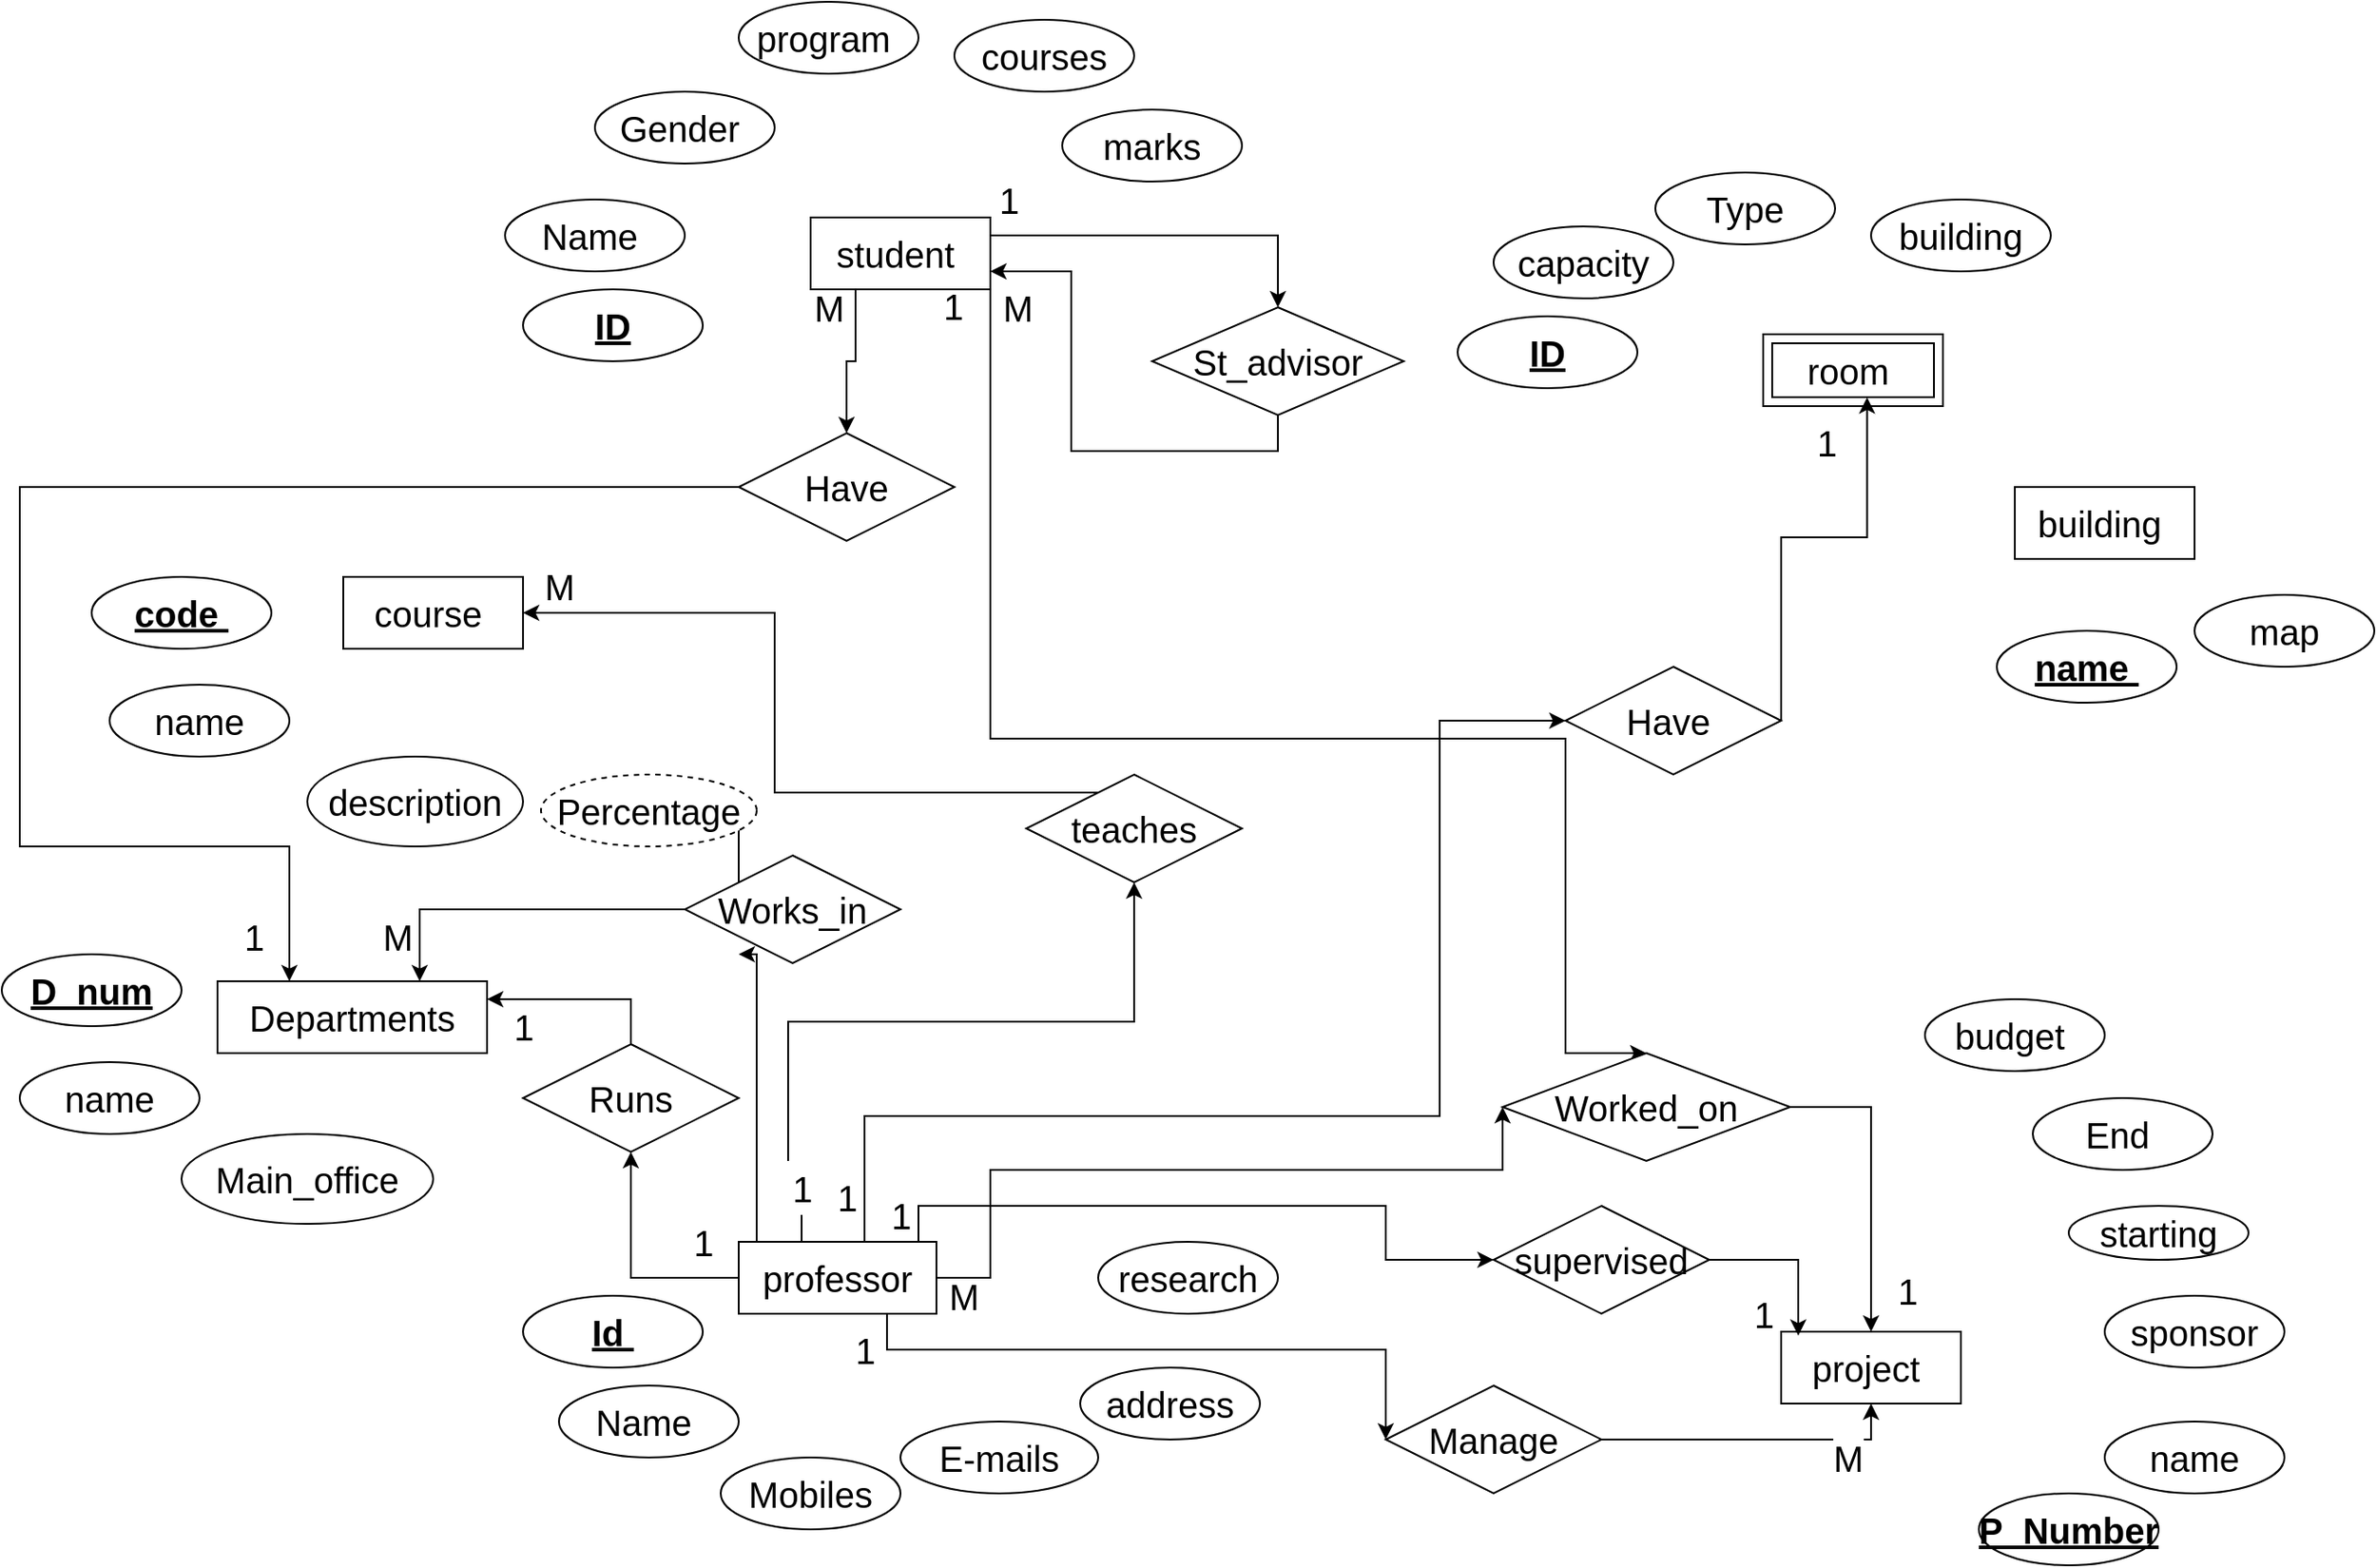 <mxfile version="14.6.13" type="github">
  <diagram id="R2lEEEUBdFMjLlhIrx00" name="Page-1">
    <mxGraphModel dx="2614" dy="1979" grid="1" gridSize="10" guides="1" tooltips="1" connect="1" arrows="1" fold="1" page="1" pageScale="1" pageWidth="850" pageHeight="1100" math="0" shadow="0" extFonts="Permanent Marker^https://fonts.googleapis.com/css?family=Permanent+Marker">
      <root>
        <mxCell id="0" />
        <mxCell id="1" parent="0" />
        <mxCell id="NNV8wbCFqwEBxxj62G1I-64" style="edgeStyle=orthogonalEdgeStyle;rounded=0;orthogonalLoop=1;jettySize=auto;html=1;exitX=1;exitY=0;exitDx=0;exitDy=0;entryX=0;entryY=0.5;entryDx=0;entryDy=0;fontSize=20;" edge="1" parent="1" source="NNV8wbCFqwEBxxj62G1I-1" target="NNV8wbCFqwEBxxj62G1I-41">
          <mxGeometry relative="1" as="geometry">
            <Array as="points">
              <mxPoint x="240" y="370" />
              <mxPoint x="240" y="300" />
              <mxPoint x="560" y="300" />
              <mxPoint x="560" y="80" />
            </Array>
          </mxGeometry>
        </mxCell>
        <mxCell id="NNV8wbCFqwEBxxj62G1I-68" style="edgeStyle=orthogonalEdgeStyle;rounded=0;orthogonalLoop=1;jettySize=auto;html=1;exitX=0.25;exitY=0;exitDx=0;exitDy=0;fontSize=20;entryX=0.5;entryY=1;entryDx=0;entryDy=0;startArrow=none;" edge="1" parent="1" source="NNV8wbCFqwEBxxj62G1I-71" target="NNV8wbCFqwEBxxj62G1I-42">
          <mxGeometry relative="1" as="geometry">
            <mxPoint x="290" y="160" as="targetPoint" />
          </mxGeometry>
        </mxCell>
        <mxCell id="NNV8wbCFqwEBxxj62G1I-72" style="edgeStyle=orthogonalEdgeStyle;rounded=0;orthogonalLoop=1;jettySize=auto;html=1;exitX=1;exitY=0;exitDx=0;exitDy=0;entryX=0;entryY=0.5;entryDx=0;entryDy=0;fontSize=20;" edge="1" parent="1" source="NNV8wbCFqwEBxxj62G1I-1" target="NNV8wbCFqwEBxxj62G1I-43">
          <mxGeometry relative="1" as="geometry">
            <Array as="points">
              <mxPoint x="270" y="370" />
              <mxPoint x="270" y="350" />
              <mxPoint x="530" y="350" />
              <mxPoint x="530" y="380" />
            </Array>
          </mxGeometry>
        </mxCell>
        <mxCell id="NNV8wbCFqwEBxxj62G1I-76" style="edgeStyle=orthogonalEdgeStyle;rounded=0;orthogonalLoop=1;jettySize=auto;html=1;exitX=1;exitY=0.5;exitDx=0;exitDy=0;entryX=0;entryY=0.5;entryDx=0;entryDy=0;fontSize=20;" edge="1" parent="1" source="NNV8wbCFqwEBxxj62G1I-1" target="NNV8wbCFqwEBxxj62G1I-44">
          <mxGeometry relative="1" as="geometry">
            <Array as="points">
              <mxPoint x="310" y="390" />
              <mxPoint x="310" y="330" />
              <mxPoint x="595" y="330" />
            </Array>
          </mxGeometry>
        </mxCell>
        <mxCell id="NNV8wbCFqwEBxxj62G1I-82" style="edgeStyle=orthogonalEdgeStyle;rounded=0;orthogonalLoop=1;jettySize=auto;html=1;exitX=0.75;exitY=1;exitDx=0;exitDy=0;entryX=0;entryY=0.5;entryDx=0;entryDy=0;fontSize=20;" edge="1" parent="1" source="NNV8wbCFqwEBxxj62G1I-1" target="NNV8wbCFqwEBxxj62G1I-81">
          <mxGeometry relative="1" as="geometry">
            <Array as="points">
              <mxPoint x="252" y="430" />
              <mxPoint x="530" y="430" />
            </Array>
          </mxGeometry>
        </mxCell>
        <mxCell id="NNV8wbCFqwEBxxj62G1I-94" style="edgeStyle=orthogonalEdgeStyle;rounded=0;orthogonalLoop=1;jettySize=auto;html=1;exitX=0;exitY=0.5;exitDx=0;exitDy=0;entryX=0.5;entryY=1;entryDx=0;entryDy=0;fontSize=20;" edge="1" parent="1" source="NNV8wbCFqwEBxxj62G1I-1" target="NNV8wbCFqwEBxxj62G1I-93">
          <mxGeometry relative="1" as="geometry" />
        </mxCell>
        <mxCell id="NNV8wbCFqwEBxxj62G1I-99" style="edgeStyle=orthogonalEdgeStyle;rounded=0;orthogonalLoop=1;jettySize=auto;html=1;exitX=0;exitY=0;exitDx=0;exitDy=0;fontSize=20;" edge="1" parent="1" source="NNV8wbCFqwEBxxj62G1I-1">
          <mxGeometry relative="1" as="geometry">
            <mxPoint x="170" y="210" as="targetPoint" />
            <Array as="points">
              <mxPoint x="180" y="370" />
            </Array>
          </mxGeometry>
        </mxCell>
        <mxCell id="NNV8wbCFqwEBxxj62G1I-1" value="professor" style="whiteSpace=wrap;html=1;align=center;fontSize=20;fontStyle=0" vertex="1" parent="1">
          <mxGeometry x="170" y="370" width="110" height="40" as="geometry" />
        </mxCell>
        <mxCell id="NNV8wbCFqwEBxxj62G1I-3" value="building&amp;nbsp;" style="whiteSpace=wrap;html=1;align=center;fontSize=20;fontStyle=0" vertex="1" parent="1">
          <mxGeometry x="880" y="-50" width="100" height="40" as="geometry" />
        </mxCell>
        <mxCell id="NNV8wbCFqwEBxxj62G1I-90" style="edgeStyle=orthogonalEdgeStyle;rounded=0;orthogonalLoop=1;jettySize=auto;html=1;exitX=0.75;exitY=1;exitDx=0;exitDy=0;entryX=0.5;entryY=0;entryDx=0;entryDy=0;fontSize=20;" edge="1" parent="1" source="NNV8wbCFqwEBxxj62G1I-4" target="NNV8wbCFqwEBxxj62G1I-44">
          <mxGeometry relative="1" as="geometry">
            <Array as="points">
              <mxPoint x="310" y="-160" />
              <mxPoint x="310" y="90" />
              <mxPoint x="630" y="90" />
              <mxPoint x="630" y="265" />
            </Array>
          </mxGeometry>
        </mxCell>
        <mxCell id="NNV8wbCFqwEBxxj62G1I-91" value="1" style="edgeLabel;html=1;align=center;verticalAlign=middle;resizable=0;points=[];fontSize=20;" vertex="1" connectable="0" parent="NNV8wbCFqwEBxxj62G1I-90">
          <mxGeometry x="-0.99" y="-9" relative="1" as="geometry">
            <mxPoint as="offset" />
          </mxGeometry>
        </mxCell>
        <mxCell id="NNV8wbCFqwEBxxj62G1I-106" style="edgeStyle=orthogonalEdgeStyle;rounded=0;orthogonalLoop=1;jettySize=auto;html=1;exitX=0.25;exitY=1;exitDx=0;exitDy=0;fontSize=20;" edge="1" parent="1" source="NNV8wbCFqwEBxxj62G1I-4" target="NNV8wbCFqwEBxxj62G1I-46">
          <mxGeometry relative="1" as="geometry" />
        </mxCell>
        <mxCell id="NNV8wbCFqwEBxxj62G1I-110" style="edgeStyle=orthogonalEdgeStyle;rounded=0;orthogonalLoop=1;jettySize=auto;html=1;exitX=1;exitY=0.25;exitDx=0;exitDy=0;entryX=0.5;entryY=0;entryDx=0;entryDy=0;fontSize=20;" edge="1" parent="1" source="NNV8wbCFqwEBxxj62G1I-4" target="NNV8wbCFqwEBxxj62G1I-47">
          <mxGeometry relative="1" as="geometry" />
        </mxCell>
        <mxCell id="NNV8wbCFqwEBxxj62G1I-4" value="student&amp;nbsp;" style="whiteSpace=wrap;html=1;align=center;fontSize=20;fontStyle=0" vertex="1" parent="1">
          <mxGeometry x="210" y="-200" width="100" height="40" as="geometry" />
        </mxCell>
        <mxCell id="NNV8wbCFqwEBxxj62G1I-5" value="project&amp;nbsp;" style="whiteSpace=wrap;html=1;align=center;fontSize=20;fontStyle=0" vertex="1" parent="1">
          <mxGeometry x="750" y="420" width="100" height="40" as="geometry" />
        </mxCell>
        <mxCell id="NNV8wbCFqwEBxxj62G1I-8" value="course&amp;nbsp;" style="whiteSpace=wrap;html=1;align=center;fontSize=20;fontStyle=0" vertex="1" parent="1">
          <mxGeometry x="-50" width="100" height="40" as="geometry" />
        </mxCell>
        <mxCell id="NNV8wbCFqwEBxxj62G1I-10" value="courses" style="ellipse;whiteSpace=wrap;html=1;align=center;fontSize=20;fontStyle=0" vertex="1" parent="1">
          <mxGeometry x="290" y="-310" width="100" height="40" as="geometry" />
        </mxCell>
        <mxCell id="NNV8wbCFqwEBxxj62G1I-11" value="program&amp;nbsp;" style="ellipse;whiteSpace=wrap;html=1;align=center;fontStyle=0;fontSize=20;" vertex="1" parent="1">
          <mxGeometry x="170" y="-320" width="100" height="40" as="geometry" />
        </mxCell>
        <mxCell id="NNV8wbCFqwEBxxj62G1I-12" value="Gender&amp;nbsp;" style="ellipse;whiteSpace=wrap;html=1;align=center;fontStyle=0;fontSize=20;" vertex="1" parent="1">
          <mxGeometry x="90" y="-270" width="100" height="40" as="geometry" />
        </mxCell>
        <mxCell id="NNV8wbCFqwEBxxj62G1I-13" value="Name&amp;nbsp;" style="ellipse;whiteSpace=wrap;html=1;align=center;fontStyle=0;fontSize=20;" vertex="1" parent="1">
          <mxGeometry x="40" y="-210" width="100" height="40" as="geometry" />
        </mxCell>
        <mxCell id="NNV8wbCFqwEBxxj62G1I-14" value="marks" style="ellipse;whiteSpace=wrap;html=1;align=center;fontStyle=0;fontSize=20;" vertex="1" parent="1">
          <mxGeometry x="350" y="-260" width="100" height="40" as="geometry" />
        </mxCell>
        <mxCell id="NNV8wbCFqwEBxxj62G1I-15" value="description" style="ellipse;whiteSpace=wrap;html=1;align=center;fontStyle=0;fontSize=20;" vertex="1" parent="1">
          <mxGeometry x="-70" y="100" width="120" height="50" as="geometry" />
        </mxCell>
        <mxCell id="NNV8wbCFqwEBxxj62G1I-16" value="code&amp;nbsp;" style="ellipse;whiteSpace=wrap;html=1;align=center;fontStyle=5;fontSize=20;" vertex="1" parent="1">
          <mxGeometry x="-190" width="100" height="40" as="geometry" />
        </mxCell>
        <mxCell id="NNV8wbCFqwEBxxj62G1I-17" value="name" style="ellipse;whiteSpace=wrap;html=1;align=center;fontStyle=0;fontSize=20;" vertex="1" parent="1">
          <mxGeometry x="-180" y="60" width="100" height="40" as="geometry" />
        </mxCell>
        <mxCell id="NNV8wbCFqwEBxxj62G1I-18" value="ID" style="ellipse;whiteSpace=wrap;html=1;align=center;fontSize=20;fontStyle=5" vertex="1" parent="1">
          <mxGeometry x="50" y="-160" width="100" height="40" as="geometry" />
        </mxCell>
        <mxCell id="NNV8wbCFqwEBxxj62G1I-19" value="Id&amp;nbsp;" style="ellipse;whiteSpace=wrap;html=1;align=center;fontSize=20;fontStyle=5" vertex="1" parent="1">
          <mxGeometry x="50" y="400" width="100" height="40" as="geometry" />
        </mxCell>
        <mxCell id="NNV8wbCFqwEBxxj62G1I-20" value="Mobiles" style="ellipse;whiteSpace=wrap;html=1;align=center;fontSize=20;" vertex="1" parent="1">
          <mxGeometry x="160" y="490" width="100" height="40" as="geometry" />
        </mxCell>
        <mxCell id="NNV8wbCFqwEBxxj62G1I-21" value="Name&amp;nbsp;" style="ellipse;whiteSpace=wrap;html=1;align=center;fontSize=20;" vertex="1" parent="1">
          <mxGeometry x="70" y="450" width="100" height="40" as="geometry" />
        </mxCell>
        <mxCell id="NNV8wbCFqwEBxxj62G1I-22" value="E-mails" style="ellipse;whiteSpace=wrap;html=1;align=center;fontSize=20;" vertex="1" parent="1">
          <mxGeometry x="260" y="470" width="110" height="40" as="geometry" />
        </mxCell>
        <mxCell id="NNV8wbCFqwEBxxj62G1I-23" value="address" style="ellipse;whiteSpace=wrap;html=1;align=center;fontSize=20;" vertex="1" parent="1">
          <mxGeometry x="360" y="440" width="100" height="40" as="geometry" />
        </mxCell>
        <mxCell id="NNV8wbCFqwEBxxj62G1I-24" value="research" style="ellipse;whiteSpace=wrap;html=1;align=center;fontSize=20;" vertex="1" parent="1">
          <mxGeometry x="370" y="370" width="100" height="40" as="geometry" />
        </mxCell>
        <mxCell id="NNV8wbCFqwEBxxj62G1I-25" value="map" style="ellipse;whiteSpace=wrap;html=1;align=center;fontSize=20;" vertex="1" parent="1">
          <mxGeometry x="980" y="10" width="100" height="40" as="geometry" />
        </mxCell>
        <mxCell id="NNV8wbCFqwEBxxj62G1I-26" value="&lt;u&gt;&lt;b&gt;name&amp;nbsp;&lt;/b&gt;&lt;/u&gt;" style="ellipse;whiteSpace=wrap;html=1;align=center;fontSize=20;" vertex="1" parent="1">
          <mxGeometry x="870" y="30" width="100" height="40" as="geometry" />
        </mxCell>
        <mxCell id="NNV8wbCFqwEBxxj62G1I-27" value="starting" style="ellipse;whiteSpace=wrap;html=1;align=center;fontSize=20;" vertex="1" parent="1">
          <mxGeometry x="910" y="350" width="100" height="30" as="geometry" />
        </mxCell>
        <mxCell id="NNV8wbCFqwEBxxj62G1I-28" value="sponsor" style="ellipse;whiteSpace=wrap;html=1;align=center;fontSize=20;" vertex="1" parent="1">
          <mxGeometry x="930" y="400" width="100" height="40" as="geometry" />
        </mxCell>
        <mxCell id="NNV8wbCFqwEBxxj62G1I-29" value="name" style="ellipse;whiteSpace=wrap;html=1;align=center;fontSize=20;" vertex="1" parent="1">
          <mxGeometry x="930" y="470" width="100" height="40" as="geometry" />
        </mxCell>
        <mxCell id="NNV8wbCFqwEBxxj62G1I-30" value="P_Number" style="ellipse;whiteSpace=wrap;html=1;align=center;fontSize=20;fontStyle=5" vertex="1" parent="1">
          <mxGeometry x="860" y="510" width="100" height="40" as="geometry" />
        </mxCell>
        <mxCell id="NNV8wbCFqwEBxxj62G1I-31" value="End&amp;nbsp;" style="ellipse;whiteSpace=wrap;html=1;align=center;fontSize=20;" vertex="1" parent="1">
          <mxGeometry x="890" y="290" width="100" height="40" as="geometry" />
        </mxCell>
        <mxCell id="NNV8wbCFqwEBxxj62G1I-32" value="budget&amp;nbsp;" style="ellipse;whiteSpace=wrap;html=1;align=center;fontSize=20;" vertex="1" parent="1">
          <mxGeometry x="830" y="235" width="100" height="40" as="geometry" />
        </mxCell>
        <mxCell id="NNV8wbCFqwEBxxj62G1I-33" value="Type" style="ellipse;whiteSpace=wrap;html=1;align=center;fontSize=20;" vertex="1" parent="1">
          <mxGeometry x="680" y="-225" width="100" height="40" as="geometry" />
        </mxCell>
        <mxCell id="NNV8wbCFqwEBxxj62G1I-34" value="building" style="ellipse;whiteSpace=wrap;html=1;align=center;fontSize=20;" vertex="1" parent="1">
          <mxGeometry x="800" y="-210" width="100" height="40" as="geometry" />
        </mxCell>
        <mxCell id="NNV8wbCFqwEBxxj62G1I-36" value="capacity" style="ellipse;whiteSpace=wrap;html=1;align=center;fontSize=20;" vertex="1" parent="1">
          <mxGeometry x="590" y="-195" width="100" height="40" as="geometry" />
        </mxCell>
        <mxCell id="NNV8wbCFqwEBxxj62G1I-38" value="ID" style="ellipse;whiteSpace=wrap;html=1;align=center;fontSize=20;fontStyle=5" vertex="1" parent="1">
          <mxGeometry x="570" y="-145" width="100" height="40" as="geometry" />
        </mxCell>
        <mxCell id="NNV8wbCFqwEBxxj62G1I-40" value="room&amp;nbsp;" style="shape=ext;margin=3;double=1;whiteSpace=wrap;html=1;align=center;fontSize=20;" vertex="1" parent="1">
          <mxGeometry x="740" y="-135" width="100" height="40" as="geometry" />
        </mxCell>
        <mxCell id="NNV8wbCFqwEBxxj62G1I-65" style="edgeStyle=orthogonalEdgeStyle;rounded=0;orthogonalLoop=1;jettySize=auto;html=1;fontSize=20;entryX=0.578;entryY=0.878;entryDx=0;entryDy=0;entryPerimeter=0;" edge="1" parent="1" source="NNV8wbCFqwEBxxj62G1I-41" target="NNV8wbCFqwEBxxj62G1I-40">
          <mxGeometry relative="1" as="geometry">
            <mxPoint x="800" y="-70.0" as="targetPoint" />
            <Array as="points">
              <mxPoint x="750" y="-22" />
              <mxPoint x="798" y="-22" />
            </Array>
          </mxGeometry>
        </mxCell>
        <mxCell id="NNV8wbCFqwEBxxj62G1I-41" value="Have&amp;nbsp;" style="shape=rhombus;perimeter=rhombusPerimeter;whiteSpace=wrap;html=1;align=center;fontSize=20;" vertex="1" parent="1">
          <mxGeometry x="630" y="50" width="120" height="60" as="geometry" />
        </mxCell>
        <mxCell id="NNV8wbCFqwEBxxj62G1I-69" style="edgeStyle=orthogonalEdgeStyle;rounded=0;orthogonalLoop=1;jettySize=auto;html=1;entryX=1;entryY=0.5;entryDx=0;entryDy=0;fontSize=20;" edge="1" parent="1" source="NNV8wbCFqwEBxxj62G1I-42" target="NNV8wbCFqwEBxxj62G1I-8">
          <mxGeometry relative="1" as="geometry">
            <Array as="points">
              <mxPoint x="190" y="120" />
              <mxPoint x="190" y="20" />
            </Array>
          </mxGeometry>
        </mxCell>
        <mxCell id="NNV8wbCFqwEBxxj62G1I-42" value="teaches" style="shape=rhombus;perimeter=rhombusPerimeter;whiteSpace=wrap;html=1;align=center;fontSize=20;" vertex="1" parent="1">
          <mxGeometry x="330" y="110" width="120" height="60" as="geometry" />
        </mxCell>
        <mxCell id="NNV8wbCFqwEBxxj62G1I-73" style="edgeStyle=orthogonalEdgeStyle;rounded=0;orthogonalLoop=1;jettySize=auto;html=1;exitX=1;exitY=0.5;exitDx=0;exitDy=0;entryX=0.095;entryY=0.055;entryDx=0;entryDy=0;entryPerimeter=0;fontSize=20;" edge="1" parent="1" source="NNV8wbCFqwEBxxj62G1I-43" target="NNV8wbCFqwEBxxj62G1I-5">
          <mxGeometry relative="1" as="geometry" />
        </mxCell>
        <mxCell id="NNV8wbCFqwEBxxj62G1I-43" value="supervised" style="shape=rhombus;perimeter=rhombusPerimeter;whiteSpace=wrap;html=1;align=center;fontSize=20;" vertex="1" parent="1">
          <mxGeometry x="590" y="350" width="120" height="60" as="geometry" />
        </mxCell>
        <mxCell id="NNV8wbCFqwEBxxj62G1I-77" style="edgeStyle=orthogonalEdgeStyle;rounded=0;orthogonalLoop=1;jettySize=auto;html=1;exitX=1;exitY=0.5;exitDx=0;exitDy=0;entryX=0.5;entryY=0;entryDx=0;entryDy=0;fontSize=20;" edge="1" parent="1" source="NNV8wbCFqwEBxxj62G1I-44" target="NNV8wbCFqwEBxxj62G1I-5">
          <mxGeometry relative="1" as="geometry" />
        </mxCell>
        <mxCell id="NNV8wbCFqwEBxxj62G1I-80" value="1" style="edgeLabel;html=1;align=center;verticalAlign=middle;resizable=0;points=[];fontSize=20;" vertex="1" connectable="0" parent="NNV8wbCFqwEBxxj62G1I-77">
          <mxGeometry x="0.721" y="20" relative="1" as="geometry">
            <mxPoint as="offset" />
          </mxGeometry>
        </mxCell>
        <mxCell id="NNV8wbCFqwEBxxj62G1I-44" value="Worked_on" style="shape=rhombus;perimeter=rhombusPerimeter;whiteSpace=wrap;html=1;align=center;fontSize=20;" vertex="1" parent="1">
          <mxGeometry x="595" y="265" width="160" height="60" as="geometry" />
        </mxCell>
        <mxCell id="NNV8wbCFqwEBxxj62G1I-100" style="edgeStyle=orthogonalEdgeStyle;rounded=0;orthogonalLoop=1;jettySize=auto;html=1;entryX=0.75;entryY=0;entryDx=0;entryDy=0;fontSize=20;" edge="1" parent="1" source="NNV8wbCFqwEBxxj62G1I-45" target="NNV8wbCFqwEBxxj62G1I-84">
          <mxGeometry relative="1" as="geometry" />
        </mxCell>
        <mxCell id="NNV8wbCFqwEBxxj62G1I-104" style="edgeStyle=orthogonalEdgeStyle;rounded=0;orthogonalLoop=1;jettySize=auto;html=1;exitX=0;exitY=0;exitDx=0;exitDy=0;entryX=0.5;entryY=1;entryDx=0;entryDy=0;fontSize=20;" edge="1" parent="1" source="NNV8wbCFqwEBxxj62G1I-45" target="NNV8wbCFqwEBxxj62G1I-103">
          <mxGeometry relative="1" as="geometry" />
        </mxCell>
        <mxCell id="NNV8wbCFqwEBxxj62G1I-45" value="Works_in" style="shape=rhombus;perimeter=rhombusPerimeter;whiteSpace=wrap;html=1;align=center;fontSize=20;" vertex="1" parent="1">
          <mxGeometry x="140" y="155" width="120" height="60" as="geometry" />
        </mxCell>
        <mxCell id="NNV8wbCFqwEBxxj62G1I-107" style="edgeStyle=orthogonalEdgeStyle;rounded=0;orthogonalLoop=1;jettySize=auto;html=1;exitX=0;exitY=0.5;exitDx=0;exitDy=0;fontSize=20;" edge="1" parent="1" source="NNV8wbCFqwEBxxj62G1I-46" target="NNV8wbCFqwEBxxj62G1I-84">
          <mxGeometry relative="1" as="geometry">
            <Array as="points">
              <mxPoint x="-230" y="-50" />
              <mxPoint x="-230" y="150" />
              <mxPoint x="-80" y="150" />
            </Array>
          </mxGeometry>
        </mxCell>
        <mxCell id="NNV8wbCFqwEBxxj62G1I-46" value="Have" style="shape=rhombus;perimeter=rhombusPerimeter;whiteSpace=wrap;html=1;align=center;fontSize=20;" vertex="1" parent="1">
          <mxGeometry x="170" y="-80" width="120" height="60" as="geometry" />
        </mxCell>
        <mxCell id="NNV8wbCFqwEBxxj62G1I-111" style="edgeStyle=orthogonalEdgeStyle;rounded=0;orthogonalLoop=1;jettySize=auto;html=1;exitX=0.5;exitY=1;exitDx=0;exitDy=0;entryX=1;entryY=0.75;entryDx=0;entryDy=0;fontSize=20;" edge="1" parent="1" source="NNV8wbCFqwEBxxj62G1I-47" target="NNV8wbCFqwEBxxj62G1I-4">
          <mxGeometry relative="1" as="geometry" />
        </mxCell>
        <mxCell id="NNV8wbCFqwEBxxj62G1I-47" value="St_advisor" style="shape=rhombus;perimeter=rhombusPerimeter;whiteSpace=wrap;html=1;align=center;fontSize=20;" vertex="1" parent="1">
          <mxGeometry x="400" y="-150" width="140" height="60" as="geometry" />
        </mxCell>
        <mxCell id="NNV8wbCFqwEBxxj62G1I-66" value="1" style="text;html=1;align=center;verticalAlign=middle;resizable=0;points=[];autosize=1;strokeColor=none;fontSize=20;" vertex="1" parent="1">
          <mxGeometry x="760" y="-90" width="30" height="30" as="geometry" />
        </mxCell>
        <mxCell id="NNV8wbCFqwEBxxj62G1I-67" value="1" style="text;html=1;align=center;verticalAlign=middle;resizable=0;points=[];autosize=1;strokeColor=none;fontSize=20;" vertex="1" parent="1">
          <mxGeometry x="215" y="330" width="30" height="30" as="geometry" />
        </mxCell>
        <mxCell id="NNV8wbCFqwEBxxj62G1I-70" value="M" style="text;html=1;align=center;verticalAlign=middle;resizable=0;points=[];autosize=1;strokeColor=none;fontSize=20;" vertex="1" parent="1">
          <mxGeometry x="55" y="-10" width="30" height="30" as="geometry" />
        </mxCell>
        <mxCell id="NNV8wbCFqwEBxxj62G1I-74" value="1" style="text;html=1;align=center;verticalAlign=middle;resizable=0;points=[];autosize=1;strokeColor=none;fontSize=20;" vertex="1" parent="1">
          <mxGeometry x="245" y="340" width="30" height="30" as="geometry" />
        </mxCell>
        <mxCell id="NNV8wbCFqwEBxxj62G1I-75" value="1" style="text;html=1;align=center;verticalAlign=middle;resizable=0;points=[];autosize=1;strokeColor=none;fontSize=20;" vertex="1" parent="1">
          <mxGeometry x="725" y="395" width="30" height="30" as="geometry" />
        </mxCell>
        <mxCell id="NNV8wbCFqwEBxxj62G1I-78" value="M" style="text;html=1;align=center;verticalAlign=middle;resizable=0;points=[];autosize=1;strokeColor=none;fontSize=20;" vertex="1" parent="1">
          <mxGeometry x="280" y="385" width="30" height="30" as="geometry" />
        </mxCell>
        <mxCell id="NNV8wbCFqwEBxxj62G1I-83" style="edgeStyle=orthogonalEdgeStyle;rounded=0;orthogonalLoop=1;jettySize=auto;html=1;exitX=1;exitY=0.5;exitDx=0;exitDy=0;entryX=0.5;entryY=1;entryDx=0;entryDy=0;fontSize=20;" edge="1" parent="1" source="NNV8wbCFqwEBxxj62G1I-81" target="NNV8wbCFqwEBxxj62G1I-5">
          <mxGeometry relative="1" as="geometry" />
        </mxCell>
        <mxCell id="NNV8wbCFqwEBxxj62G1I-88" value="M" style="edgeLabel;html=1;align=center;verticalAlign=middle;resizable=0;points=[];fontSize=20;" vertex="1" connectable="0" parent="NNV8wbCFqwEBxxj62G1I-83">
          <mxGeometry x="0.607" y="-10" relative="1" as="geometry">
            <mxPoint as="offset" />
          </mxGeometry>
        </mxCell>
        <mxCell id="NNV8wbCFqwEBxxj62G1I-81" value="Manage" style="shape=rhombus;perimeter=rhombusPerimeter;whiteSpace=wrap;html=1;align=center;fontSize=20;" vertex="1" parent="1">
          <mxGeometry x="530" y="450" width="120" height="60" as="geometry" />
        </mxCell>
        <mxCell id="NNV8wbCFqwEBxxj62G1I-84" value="Departments" style="whiteSpace=wrap;html=1;align=center;fontSize=20;fontStyle=0" vertex="1" parent="1">
          <mxGeometry x="-120" y="225" width="150" height="40" as="geometry" />
        </mxCell>
        <mxCell id="NNV8wbCFqwEBxxj62G1I-85" value="Main_office" style="ellipse;whiteSpace=wrap;html=1;align=center;fontStyle=0;fontSize=20;" vertex="1" parent="1">
          <mxGeometry x="-140" y="310" width="140" height="50" as="geometry" />
        </mxCell>
        <mxCell id="NNV8wbCFqwEBxxj62G1I-86" value="D_num" style="ellipse;whiteSpace=wrap;html=1;align=center;fontStyle=5;fontSize=20;" vertex="1" parent="1">
          <mxGeometry x="-240" y="210" width="100" height="40" as="geometry" />
        </mxCell>
        <mxCell id="NNV8wbCFqwEBxxj62G1I-87" value="name" style="ellipse;whiteSpace=wrap;html=1;align=center;fontStyle=0;fontSize=20;" vertex="1" parent="1">
          <mxGeometry x="-230" y="270" width="100" height="40" as="geometry" />
        </mxCell>
        <mxCell id="NNV8wbCFqwEBxxj62G1I-89" value="1" style="text;html=1;align=center;verticalAlign=middle;resizable=0;points=[];autosize=1;strokeColor=none;fontSize=20;" vertex="1" parent="1">
          <mxGeometry x="225" y="415" width="30" height="30" as="geometry" />
        </mxCell>
        <mxCell id="NNV8wbCFqwEBxxj62G1I-95" style="edgeStyle=orthogonalEdgeStyle;rounded=0;orthogonalLoop=1;jettySize=auto;html=1;exitX=0.5;exitY=0;exitDx=0;exitDy=0;entryX=1;entryY=0.25;entryDx=0;entryDy=0;fontSize=20;" edge="1" parent="1" source="NNV8wbCFqwEBxxj62G1I-93" target="NNV8wbCFqwEBxxj62G1I-84">
          <mxGeometry relative="1" as="geometry" />
        </mxCell>
        <mxCell id="NNV8wbCFqwEBxxj62G1I-93" value="Runs" style="shape=rhombus;perimeter=rhombusPerimeter;whiteSpace=wrap;html=1;align=center;fontSize=20;" vertex="1" parent="1">
          <mxGeometry x="50" y="260" width="120" height="60" as="geometry" />
        </mxCell>
        <mxCell id="NNV8wbCFqwEBxxj62G1I-96" value="1" style="text;html=1;align=center;verticalAlign=middle;resizable=0;points=[];autosize=1;strokeColor=none;fontSize=20;" vertex="1" parent="1">
          <mxGeometry x="135" y="355" width="30" height="30" as="geometry" />
        </mxCell>
        <mxCell id="NNV8wbCFqwEBxxj62G1I-97" value="1" style="text;html=1;align=center;verticalAlign=middle;resizable=0;points=[];autosize=1;strokeColor=none;fontSize=20;" vertex="1" parent="1">
          <mxGeometry x="35" y="235" width="30" height="30" as="geometry" />
        </mxCell>
        <mxCell id="NNV8wbCFqwEBxxj62G1I-71" value="1" style="text;html=1;align=center;verticalAlign=middle;resizable=0;points=[];autosize=1;strokeColor=none;fontSize=20;" vertex="1" parent="1">
          <mxGeometry x="190" y="325" width="30" height="30" as="geometry" />
        </mxCell>
        <mxCell id="NNV8wbCFqwEBxxj62G1I-98" value="" style="edgeStyle=orthogonalEdgeStyle;rounded=0;orthogonalLoop=1;jettySize=auto;html=1;exitX=0.25;exitY=0;exitDx=0;exitDy=0;fontSize=20;entryX=0.5;entryY=1;entryDx=0;entryDy=0;endArrow=none;" edge="1" parent="1" source="NNV8wbCFqwEBxxj62G1I-1" target="NNV8wbCFqwEBxxj62G1I-71">
          <mxGeometry relative="1" as="geometry">
            <mxPoint x="270" y="140" as="targetPoint" />
            <mxPoint x="197.5" y="370" as="sourcePoint" />
          </mxGeometry>
        </mxCell>
        <mxCell id="NNV8wbCFqwEBxxj62G1I-101" value="M" style="text;html=1;align=center;verticalAlign=middle;resizable=0;points=[];autosize=1;strokeColor=none;fontSize=20;" vertex="1" parent="1">
          <mxGeometry x="-35" y="185" width="30" height="30" as="geometry" />
        </mxCell>
        <mxCell id="NNV8wbCFqwEBxxj62G1I-103" value="Percentage" style="ellipse;whiteSpace=wrap;html=1;align=center;dashed=1;fontSize=20;" vertex="1" parent="1">
          <mxGeometry x="60" y="110" width="120" height="40" as="geometry" />
        </mxCell>
        <mxCell id="NNV8wbCFqwEBxxj62G1I-108" value="1" style="text;html=1;align=center;verticalAlign=middle;resizable=0;points=[];autosize=1;strokeColor=none;fontSize=20;" vertex="1" parent="1">
          <mxGeometry x="-115" y="185" width="30" height="30" as="geometry" />
        </mxCell>
        <mxCell id="NNV8wbCFqwEBxxj62G1I-109" value="M" style="text;html=1;align=center;verticalAlign=middle;resizable=0;points=[];autosize=1;strokeColor=none;fontSize=20;" vertex="1" parent="1">
          <mxGeometry x="205" y="-165" width="30" height="30" as="geometry" />
        </mxCell>
        <mxCell id="NNV8wbCFqwEBxxj62G1I-112" value="1" style="text;html=1;align=center;verticalAlign=middle;resizable=0;points=[];autosize=1;strokeColor=none;fontSize=20;" vertex="1" parent="1">
          <mxGeometry x="305" y="-225" width="30" height="30" as="geometry" />
        </mxCell>
        <mxCell id="NNV8wbCFqwEBxxj62G1I-113" value="M" style="text;html=1;align=center;verticalAlign=middle;resizable=0;points=[];autosize=1;strokeColor=none;fontSize=20;" vertex="1" parent="1">
          <mxGeometry x="310" y="-165" width="30" height="30" as="geometry" />
        </mxCell>
      </root>
    </mxGraphModel>
  </diagram>
</mxfile>

